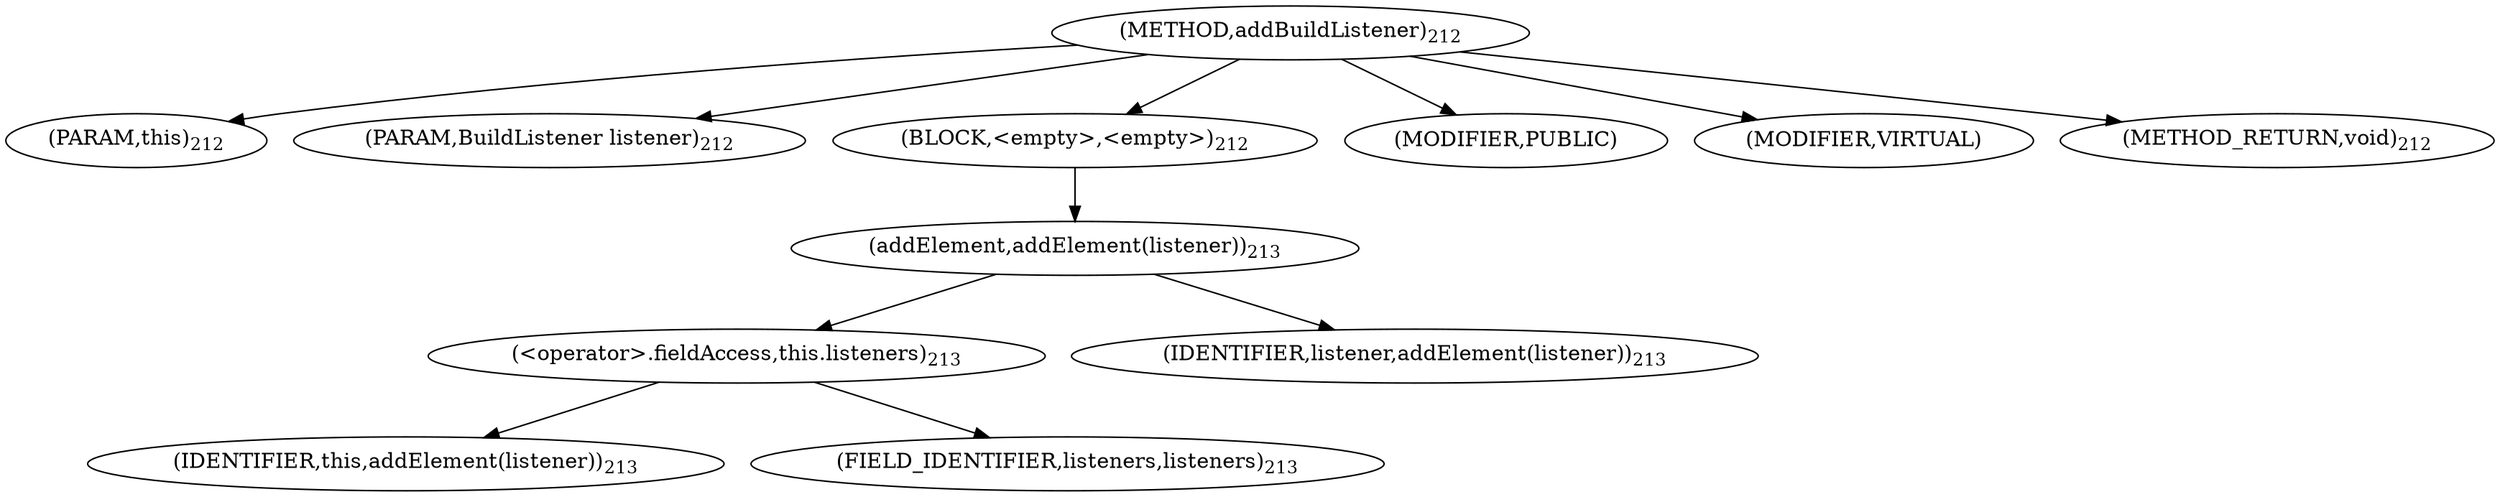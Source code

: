 digraph "addBuildListener" {  
"601" [label = <(METHOD,addBuildListener)<SUB>212</SUB>> ]
"602" [label = <(PARAM,this)<SUB>212</SUB>> ]
"603" [label = <(PARAM,BuildListener listener)<SUB>212</SUB>> ]
"604" [label = <(BLOCK,&lt;empty&gt;,&lt;empty&gt;)<SUB>212</SUB>> ]
"605" [label = <(addElement,addElement(listener))<SUB>213</SUB>> ]
"606" [label = <(&lt;operator&gt;.fieldAccess,this.listeners)<SUB>213</SUB>> ]
"607" [label = <(IDENTIFIER,this,addElement(listener))<SUB>213</SUB>> ]
"608" [label = <(FIELD_IDENTIFIER,listeners,listeners)<SUB>213</SUB>> ]
"609" [label = <(IDENTIFIER,listener,addElement(listener))<SUB>213</SUB>> ]
"610" [label = <(MODIFIER,PUBLIC)> ]
"611" [label = <(MODIFIER,VIRTUAL)> ]
"612" [label = <(METHOD_RETURN,void)<SUB>212</SUB>> ]
  "601" -> "602" 
  "601" -> "603" 
  "601" -> "604" 
  "601" -> "610" 
  "601" -> "611" 
  "601" -> "612" 
  "604" -> "605" 
  "605" -> "606" 
  "605" -> "609" 
  "606" -> "607" 
  "606" -> "608" 
}
